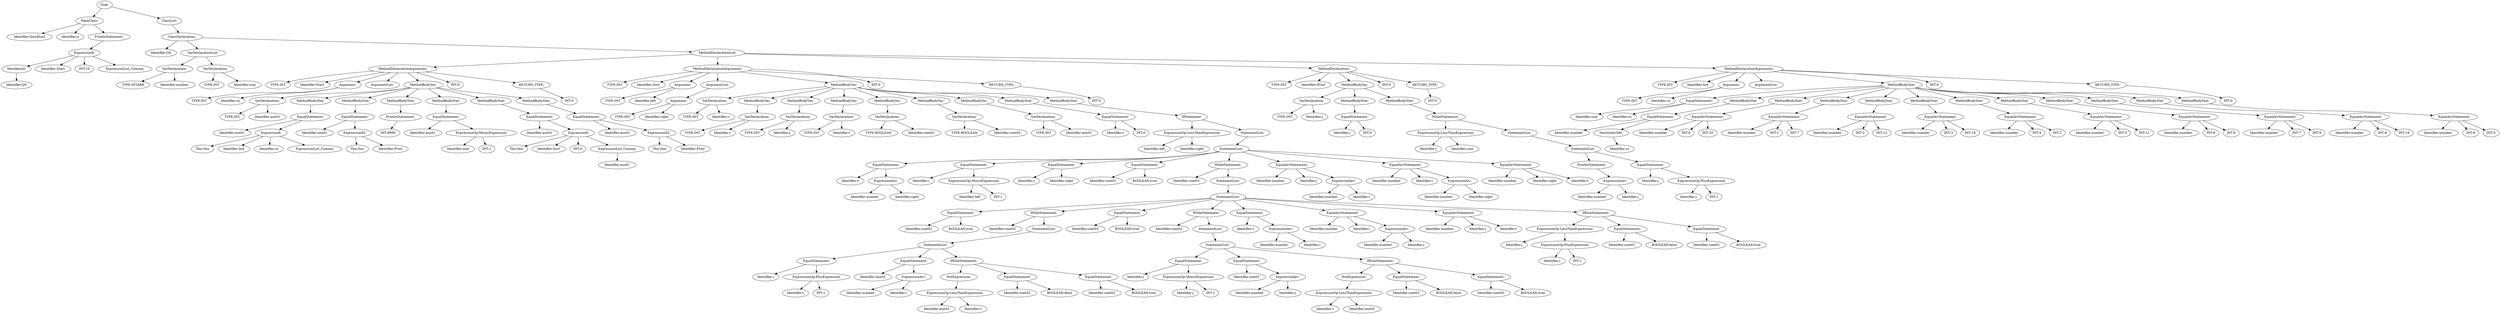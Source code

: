 digraph {
n0 [label="Goal:"];
n1 [label="MainClass:"];
n2 [label="Identifier:QuickSort"];
n1 -> n2
n3 [label="Identifier:a"];
n1 -> n3
n4 [label="PrintlnStatement:"];
n5 [label="ExpressionX:"];
n6 [label="NewIdentif:"];
n7 [label="Identifier:QS"];
n6 -> n7
n5 -> n6
n8 [label="Identifier:Start"];
n5 -> n8
n9 [label="INT:10"];
n5 -> n9
n10 [label="ExpressionList_Comma:"];
n5 -> n10
n4 -> n5
n1 -> n4
n0 -> n1
n11 [label="ClassList:"];
n12 [label="ClassDeclaration:"];
n13 [label="Identifier:QS"];
n12 -> n13
n14 [label="VarDeclarationList:"];
n15 [label="VarDeclaration:"];
n16 [label="TYPE:INTARR"];
n15 -> n16
n17 [label="Identifier:number"];
n15 -> n17
n14 -> n15
n18 [label="VarDeclaration:"];
n19 [label="TYPE:INT"];
n18 -> n19
n20 [label="Identifier:size"];
n18 -> n20
n14 -> n18
n12 -> n14
n21 [label="MethodDeclarationList:"];
n22 [label="MethodDeclarationArguments:"];
n23 [label="TYPE:INT"];
n22 -> n23
n24 [label="Identifier:Start"];
n22 -> n24
n25 [label="Argumenr:"];
n26 [label="TYPE:INT"];
n25 -> n26
n27 [label="Identifier:sz"];
n25 -> n27
n22 -> n25
n28 [label="ArgumentList:"];
n22 -> n28
n29 [label="MethodBodyVar:"];
n30 [label="VarDeclaration:"];
n31 [label="TYPE:INT"];
n30 -> n31
n32 [label="Identifier:aux01"];
n30 -> n32
n29 -> n30
n33 [label="MethodBodyStat:"];
n34 [label="EqualStatement:"];
n35 [label="Identifier:aux01"];
n34 -> n35
n36 [label="ExpressionX:"];
n37 [label="This:this"];
n36 -> n37
n38 [label="Identifier:Init"];
n36 -> n38
n39 [label="Identifier:sz"];
n36 -> n39
n40 [label="ExpressionList_Comma:"];
n36 -> n40
n34 -> n36
n33 -> n34
n29 -> n33
n41 [label="MethodBodyStat:"];
n42 [label="EqualStatement:"];
n43 [label="Identifier:aux01"];
n42 -> n43
n44 [label="ExpressionX2:"];
n45 [label="This:this"];
n44 -> n45
n46 [label="Identifier:Print"];
n44 -> n46
n42 -> n44
n41 -> n42
n29 -> n41
n47 [label="MethodBodyStat:"];
n48 [label="PrintlnStatement:"];
n49 [label="INT:9999"];
n48 -> n49
n47 -> n48
n29 -> n47
n50 [label="MethodBodyStat:"];
n51 [label="EqualStatement:"];
n52 [label="Identifier:aux01"];
n51 -> n52
n53 [label="ExpressionOp:MinusExpression"];
n54 [label="Identifier:size"];
n53 -> n54
n55 [label="INT:1"];
n53 -> n55
n51 -> n53
n50 -> n51
n29 -> n50
n56 [label="MethodBodyStat:"];
n57 [label="EqualStatement:"];
n58 [label="Identifier:aux01"];
n57 -> n58
n59 [label="ExpressionX:"];
n60 [label="This:this"];
n59 -> n60
n61 [label="Identifier:Sort"];
n59 -> n61
n62 [label="INT:0"];
n59 -> n62
n63 [label="ExpressionList_Comma:"];
n64 [label="Identifier:aux01"];
n63 -> n64
n59 -> n63
n57 -> n59
n56 -> n57
n29 -> n56
n65 [label="MethodBodyStat:"];
n66 [label="EqualStatement:"];
n67 [label="Identifier:aux01"];
n66 -> n67
n68 [label="ExpressionX2:"];
n69 [label="This:this"];
n68 -> n69
n70 [label="Identifier:Print"];
n68 -> n70
n66 -> n68
n65 -> n66
n29 -> n65
n22 -> n29
n71 [label="INT:0"];
n22 -> n71
n72 [label="RETURN_TYPE:"];
n73 [label="INT:0"];
n72 -> n73
n22 -> n72
n21 -> n22
n74 [label="MethodDeclarationArguments:"];
n75 [label="TYPE:INT"];
n74 -> n75
n76 [label="Identifier:Sort"];
n74 -> n76
n77 [label="Argumenr:"];
n78 [label="TYPE:INT"];
n77 -> n78
n79 [label="Identifier:left"];
n77 -> n79
n74 -> n77
n80 [label="ArgumentList:"];
n81 [label="Argumenr:"];
n82 [label="TYPE:INT"];
n81 -> n82
n83 [label="Identifier:right"];
n81 -> n83
n80 -> n81
n74 -> n80
n84 [label="MethodBodyVar:"];
n85 [label="VarDeclaration:"];
n86 [label="TYPE:INT"];
n85 -> n86
n87 [label="Identifier:v"];
n85 -> n87
n84 -> n85
n88 [label="MethodBodyVar:"];
n89 [label="VarDeclaration:"];
n90 [label="TYPE:INT"];
n89 -> n90
n91 [label="Identifier:i"];
n89 -> n91
n88 -> n89
n84 -> n88
n92 [label="MethodBodyVar:"];
n93 [label="VarDeclaration:"];
n94 [label="TYPE:INT"];
n93 -> n94
n95 [label="Identifier:j"];
n93 -> n95
n92 -> n93
n84 -> n92
n96 [label="MethodBodyVar:"];
n97 [label="VarDeclaration:"];
n98 [label="TYPE:INT"];
n97 -> n98
n99 [label="Identifier:t"];
n97 -> n99
n96 -> n97
n84 -> n96
n100 [label="MethodBodyVar:"];
n101 [label="VarDeclaration:"];
n102 [label="TYPE:BOOLEAN"];
n101 -> n102
n103 [label="Identifier:cont01"];
n101 -> n103
n100 -> n101
n84 -> n100
n104 [label="MethodBodyVar:"];
n105 [label="VarDeclaration:"];
n106 [label="TYPE:BOOLEAN"];
n105 -> n106
n107 [label="Identifier:cont02"];
n105 -> n107
n104 -> n105
n84 -> n104
n108 [label="MethodBodyVar:"];
n109 [label="VarDeclaration:"];
n110 [label="TYPE:INT"];
n109 -> n110
n111 [label="Identifier:aux03"];
n109 -> n111
n108 -> n109
n84 -> n108
n112 [label="MethodBodyStat:"];
n113 [label="EqualStatement:"];
n114 [label="Identifier:t"];
n113 -> n114
n115 [label="INT:0"];
n113 -> n115
n112 -> n113
n84 -> n112
n116 [label="MethodBodyStat:"];
n117 [label="IfStatement:"];
n118 [label="ExpressionOp:LessThanExpression"];
n119 [label="Identifier:left"];
n118 -> n119
n120 [label="Identifier:right"];
n118 -> n120
n117 -> n118
n121 [label="StatementList:"];
n122 [label="StatementList:"];
n123 [label="EqualStatement:"];
n124 [label="Identifier:v"];
n123 -> n124
n125 [label="ExpressionArr:"];
n126 [label="Identifier:number"];
n125 -> n126
n127 [label="Identifier:right"];
n125 -> n127
n123 -> n125
n122 -> n123
n128 [label="EqualStatement:"];
n129 [label="Identifier:i"];
n128 -> n129
n130 [label="ExpressionOp:MinusExpression"];
n131 [label="Identifier:left"];
n130 -> n131
n132 [label="INT:1"];
n130 -> n132
n128 -> n130
n122 -> n128
n133 [label="EqualStatement:"];
n134 [label="Identifier:j"];
n133 -> n134
n135 [label="Identifier:right"];
n133 -> n135
n122 -> n133
n136 [label="EqualStatement:"];
n137 [label="Identifier:cont01"];
n136 -> n137
n138 [label="BOOLEAN:true"];
n136 -> n138
n122 -> n136
n139 [label="WhileStatement:"];
n140 [label="Identifier:cont01"];
n139 -> n140
n141 [label="StatementList:"];
n142 [label="StatementList:"];
n143 [label="EqualStatement:"];
n144 [label="Identifier:cont02"];
n143 -> n144
n145 [label="BOOLEAN:true"];
n143 -> n145
n142 -> n143
n146 [label="WhileStatement:"];
n147 [label="Identifier:cont02"];
n146 -> n147
n148 [label="StatementList:"];
n149 [label="StatementList:"];
n150 [label="EqualStatement:"];
n151 [label="Identifier:i"];
n150 -> n151
n152 [label="ExpressionOp:PlusExpression"];
n153 [label="Identifier:i"];
n152 -> n153
n154 [label="INT:1"];
n152 -> n154
n150 -> n152
n149 -> n150
n155 [label="EqualStatement:"];
n156 [label="Identifier:aux03"];
n155 -> n156
n157 [label="ExpressionArr:"];
n158 [label="Identifier:number"];
n157 -> n158
n159 [label="Identifier:i"];
n157 -> n159
n155 -> n157
n149 -> n155
n160 [label="IfElseStatement:"];
n161 [label="NotExpression:"];
n162 [label="ExpressionOp:LessThanExpression"];
n163 [label="Identifier:aux03"];
n162 -> n163
n164 [label="Identifier:v"];
n162 -> n164
n161 -> n162
n160 -> n161
n165 [label="EqualStatement:"];
n166 [label="Identifier:cont02"];
n165 -> n166
n167 [label="BOOLEAN:false"];
n165 -> n167
n160 -> n165
n168 [label="EqualStatement:"];
n169 [label="Identifier:cont02"];
n168 -> n169
n170 [label="BOOLEAN:true"];
n168 -> n170
n160 -> n168
n149 -> n160
n148 -> n149
n146 -> n148
n142 -> n146
n171 [label="EqualStatement:"];
n172 [label="Identifier:cont02"];
n171 -> n172
n173 [label="BOOLEAN:true"];
n171 -> n173
n142 -> n171
n174 [label="WhileStatement:"];
n175 [label="Identifier:cont02"];
n174 -> n175
n176 [label="StatementList:"];
n177 [label="StatementList:"];
n178 [label="EqualStatement:"];
n179 [label="Identifier:j"];
n178 -> n179
n180 [label="ExpressionOp:MinusExpression"];
n181 [label="Identifier:j"];
n180 -> n181
n182 [label="INT:1"];
n180 -> n182
n178 -> n180
n177 -> n178
n183 [label="EqualStatement:"];
n184 [label="Identifier:aux03"];
n183 -> n184
n185 [label="ExpressionArr:"];
n186 [label="Identifier:number"];
n185 -> n186
n187 [label="Identifier:j"];
n185 -> n187
n183 -> n185
n177 -> n183
n188 [label="IfElseStatement:"];
n189 [label="NotExpression:"];
n190 [label="ExpressionOp:LessThanExpression"];
n191 [label="Identifier:v"];
n190 -> n191
n192 [label="Identifier:aux03"];
n190 -> n192
n189 -> n190
n188 -> n189
n193 [label="EqualStatement:"];
n194 [label="Identifier:cont02"];
n193 -> n194
n195 [label="BOOLEAN:false"];
n193 -> n195
n188 -> n193
n196 [label="EqualStatement:"];
n197 [label="Identifier:cont02"];
n196 -> n197
n198 [label="BOOLEAN:true"];
n196 -> n198
n188 -> n196
n177 -> n188
n176 -> n177
n174 -> n176
n142 -> n174
n199 [label="EqualStatement:"];
n200 [label="Identifier:t"];
n199 -> n200
n201 [label="ExpressionArr:"];
n202 [label="Identifier:number"];
n201 -> n202
n203 [label="Identifier:i"];
n201 -> n203
n199 -> n201
n142 -> n199
n204 [label="EqualArrStatement:"];
n205 [label="Identifier:number"];
n204 -> n205
n206 [label="Identifier:i"];
n204 -> n206
n207 [label="ExpressionArr:"];
n208 [label="Identifier:number"];
n207 -> n208
n209 [label="Identifier:j"];
n207 -> n209
n204 -> n207
n142 -> n204
n210 [label="EqualArrStatement:"];
n211 [label="Identifier:number"];
n210 -> n211
n212 [label="Identifier:j"];
n210 -> n212
n213 [label="Identifier:t"];
n210 -> n213
n142 -> n210
n214 [label="IfElseStatement:"];
n215 [label="ExpressionOp:LessThanExpression"];
n216 [label="Identifier:j"];
n215 -> n216
n217 [label="ExpressionOp:PlusExpression"];
n218 [label="Identifier:i"];
n217 -> n218
n219 [label="INT:1"];
n217 -> n219
n215 -> n217
n214 -> n215
n220 [label="EqualStatement:"];
n221 [label="Identifier:cont01"];
n220 -> n221
n222 [label="BOOLEAN:false"];
n220 -> n222
n214 -> n220
n223 [label="EqualStatement:"];
n224 [label="Identifier:cont01"];
n223 -> n224
n225 [label="BOOLEAN:true"];
n223 -> n225
n214 -> n223
n142 -> n214
n141 -> n142
n139 -> n141
n122 -> n139
n226 [label="EqualArrStatement:"];
n227 [label="Identifier:number"];
n226 -> n227
n228 [label="Identifier:j"];
n226 -> n228
n229 [label="ExpressionArr:"];
n230 [label="Identifier:number"];
n229 -> n230
n231 [label="Identifier:i"];
n229 -> n231
n226 -> n229
n122 -> n226
n232 [label="EqualArrStatement:"];
n233 [label="Identifier:number"];
n232 -> n233
n234 [label="Identifier:i"];
n232 -> n234
n235 [label="ExpressionArr:"];
n236 [label="Identifier:number"];
n235 -> n236
n237 [label="Identifier:right"];
n235 -> n237
n232 -> n235
n122 -> n232
n238 [label="EqualArrStatement:"];
n239 [label="Identifier:number"];
n238 -> n239
n240 [label="Identifier:right"];
n238 -> n240
n241 [label="Identifier:t"];
n238 -> n241
n122 -> n238
n121 -> n122
n117 -> n121
n116 -> n117
n84 -> n116
n74 -> n84
n242 [label="INT:0"];
n74 -> n242
n243 [label="RETURN_TYPE:"];
n244 [label="INT:0"];
n243 -> n244
n74 -> n243
n21 -> n74
n245 [label="MethodDeclaration:"];
n246 [label="TYPE:INT"];
n245 -> n246
n247 [label="Identifier:Print"];
n245 -> n247
n248 [label="MethodBodyVar:"];
n249 [label="VarDeclaration:"];
n250 [label="TYPE:INT"];
n249 -> n250
n251 [label="Identifier:j"];
n249 -> n251
n248 -> n249
n252 [label="MethodBodyStat:"];
n253 [label="EqualStatement:"];
n254 [label="Identifier:j"];
n253 -> n254
n255 [label="INT:0"];
n253 -> n255
n252 -> n253
n248 -> n252
n256 [label="MethodBodyStat:"];
n257 [label="WhileStatement:"];
n258 [label="ExpressionOp:LessThanExpression"];
n259 [label="Identifier:j"];
n258 -> n259
n260 [label="Identifier:size"];
n258 -> n260
n257 -> n258
n261 [label="StatementList:"];
n262 [label="StatementList:"];
n263 [label="PrintlnStatement:"];
n264 [label="ExpressionArr:"];
n265 [label="Identifier:number"];
n264 -> n265
n266 [label="Identifier:j"];
n264 -> n266
n263 -> n264
n262 -> n263
n267 [label="EqualStatement:"];
n268 [label="Identifier:j"];
n267 -> n268
n269 [label="ExpressionOp:PlusExpression"];
n270 [label="Identifier:j"];
n269 -> n270
n271 [label="INT:1"];
n269 -> n271
n267 -> n269
n262 -> n267
n261 -> n262
n257 -> n261
n256 -> n257
n248 -> n256
n245 -> n248
n272 [label="INT:0"];
n245 -> n272
n273 [label="RETURN_TYPE:"];
n274 [label="INT:0"];
n273 -> n274
n245 -> n273
n21 -> n245
n275 [label="MethodDeclarationArguments:"];
n276 [label="TYPE:INT"];
n275 -> n276
n277 [label="Identifier:Init"];
n275 -> n277
n278 [label="Argumenr:"];
n279 [label="TYPE:INT"];
n278 -> n279
n280 [label="Identifier:sz"];
n278 -> n280
n275 -> n278
n281 [label="ArgumentList:"];
n275 -> n281
n282 [label="MethodBodyStat:"];
n283 [label="EqualStatement:"];
n284 [label="Identifier:size"];
n283 -> n284
n285 [label="Identifier:sz"];
n283 -> n285
n282 -> n283
n286 [label="MethodBodyStat:"];
n287 [label="EqualStatement:"];
n288 [label="Identifier:number"];
n287 -> n288
n289 [label="NewIntArrDet:"];
n290 [label="Identifier:sz"];
n289 -> n290
n287 -> n289
n286 -> n287
n282 -> n286
n291 [label="MethodBodyStat:"];
n292 [label="EqualArrStatement:"];
n293 [label="Identifier:number"];
n292 -> n293
n294 [label="INT:0"];
n292 -> n294
n295 [label="INT:20"];
n292 -> n295
n291 -> n292
n282 -> n291
n296 [label="MethodBodyStat:"];
n297 [label="EqualArrStatement:"];
n298 [label="Identifier:number"];
n297 -> n298
n299 [label="INT:1"];
n297 -> n299
n300 [label="INT:7"];
n297 -> n300
n296 -> n297
n282 -> n296
n301 [label="MethodBodyStat:"];
n302 [label="EqualArrStatement:"];
n303 [label="Identifier:number"];
n302 -> n303
n304 [label="INT:2"];
n302 -> n304
n305 [label="INT:12"];
n302 -> n305
n301 -> n302
n282 -> n301
n306 [label="MethodBodyStat:"];
n307 [label="EqualArrStatement:"];
n308 [label="Identifier:number"];
n307 -> n308
n309 [label="INT:3"];
n307 -> n309
n310 [label="INT:18"];
n307 -> n310
n306 -> n307
n282 -> n306
n311 [label="MethodBodyStat:"];
n312 [label="EqualArrStatement:"];
n313 [label="Identifier:number"];
n312 -> n313
n314 [label="INT:4"];
n312 -> n314
n315 [label="INT:2"];
n312 -> n315
n311 -> n312
n282 -> n311
n316 [label="MethodBodyStat:"];
n317 [label="EqualArrStatement:"];
n318 [label="Identifier:number"];
n317 -> n318
n319 [label="INT:5"];
n317 -> n319
n320 [label="INT:11"];
n317 -> n320
n316 -> n317
n282 -> n316
n321 [label="MethodBodyStat:"];
n322 [label="EqualArrStatement:"];
n323 [label="Identifier:number"];
n322 -> n323
n324 [label="INT:6"];
n322 -> n324
n325 [label="INT:6"];
n322 -> n325
n321 -> n322
n282 -> n321
n326 [label="MethodBodyStat:"];
n327 [label="EqualArrStatement:"];
n328 [label="Identifier:number"];
n327 -> n328
n329 [label="INT:7"];
n327 -> n329
n330 [label="INT:9"];
n327 -> n330
n326 -> n327
n282 -> n326
n331 [label="MethodBodyStat:"];
n332 [label="EqualArrStatement:"];
n333 [label="Identifier:number"];
n332 -> n333
n334 [label="INT:8"];
n332 -> n334
n335 [label="INT:19"];
n332 -> n335
n331 -> n332
n282 -> n331
n336 [label="MethodBodyStat:"];
n337 [label="EqualArrStatement:"];
n338 [label="Identifier:number"];
n337 -> n338
n339 [label="INT:9"];
n337 -> n339
n340 [label="INT:5"];
n337 -> n340
n336 -> n337
n282 -> n336
n275 -> n282
n341 [label="INT:0"];
n275 -> n341
n342 [label="RETURN_TYPE:"];
n343 [label="INT:0"];
n342 -> n343
n275 -> n342
n21 -> n275
n12 -> n21
n11 -> n12
n0 -> n11
}
